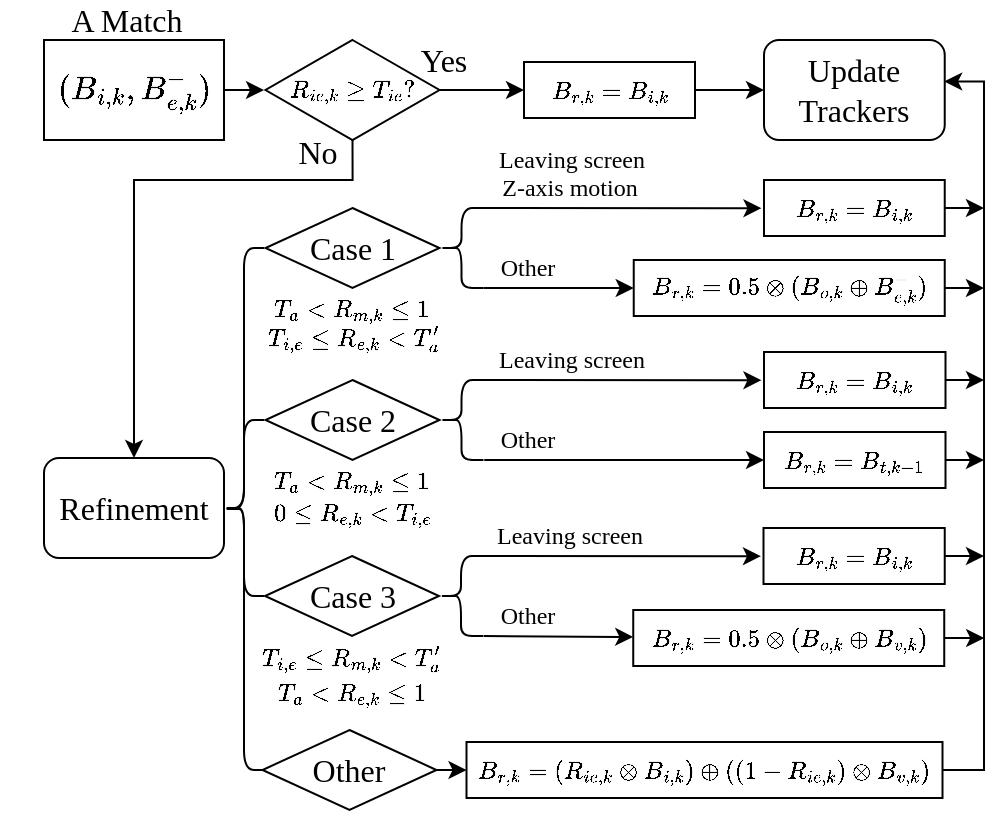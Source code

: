 <mxfile version="14.1.9" type="github">
  <diagram id="Qn42R70UaVbtTuVgpsIn" name="Page-1">
    <mxGraphModel dx="750" dy="318" grid="0" gridSize="10" guides="1" tooltips="1" connect="1" arrows="1" fold="1" page="1" pageScale="1" pageWidth="850" pageHeight="1100" math="1" shadow="0">
      <root>
        <mxCell id="0" />
        <mxCell id="1" parent="0" />
        <mxCell id="oPkie0pvq-3ybUJgwecn-9" style="edgeStyle=orthogonalEdgeStyle;rounded=0;orthogonalLoop=1;jettySize=auto;html=1;exitX=1;exitY=0.5;exitDx=0;exitDy=0;fontSize=16;fontFamily=Times New Roman;" edge="1" parent="1" source="oPkie0pvq-3ybUJgwecn-1">
          <mxGeometry relative="1" as="geometry">
            <mxPoint x="320" y="195.0" as="targetPoint" />
          </mxGeometry>
        </mxCell>
        <mxCell id="oPkie0pvq-3ybUJgwecn-1" value="$$({{B}_{i,k}},{{B}}_{e,k}^{-})$$" style="rounded=0;whiteSpace=wrap;html=1;fontSize=16;fontFamily=Times New Roman;" vertex="1" parent="1">
          <mxGeometry x="210" y="170" width="90" height="50" as="geometry" />
        </mxCell>
        <mxCell id="oPkie0pvq-3ybUJgwecn-2" value="A Match" style="text;html=1;strokeColor=none;fillColor=none;align=center;verticalAlign=middle;whiteSpace=wrap;rounded=0;fontSize=16;fontFamily=Times New Roman;" vertex="1" parent="1">
          <mxGeometry x="214.25" y="150" width="75" height="20" as="geometry" />
        </mxCell>
        <mxCell id="oPkie0pvq-3ybUJgwecn-21" style="edgeStyle=orthogonalEdgeStyle;rounded=0;orthogonalLoop=1;jettySize=auto;html=1;entryX=0;entryY=0.5;entryDx=0;entryDy=0;fontSize=16;fontFamily=Times New Roman;exitX=1;exitY=0.5;exitDx=0;exitDy=0;" edge="1" parent="1" source="oPkie0pvq-3ybUJgwecn-149" target="oPkie0pvq-3ybUJgwecn-14">
          <mxGeometry relative="1" as="geometry">
            <mxPoint x="520" y="200" as="sourcePoint" />
          </mxGeometry>
        </mxCell>
        <mxCell id="oPkie0pvq-3ybUJgwecn-13" value="Yes" style="text;html=1;strokeColor=none;fillColor=none;align=center;verticalAlign=middle;whiteSpace=wrap;rounded=0;fontSize=16;fontFamily=Times New Roman;" vertex="1" parent="1">
          <mxGeometry x="389.75" y="170" width="40" height="20" as="geometry" />
        </mxCell>
        <mxCell id="oPkie0pvq-3ybUJgwecn-14" value="Update Trackers" style="rounded=1;whiteSpace=wrap;html=1;fontSize=16;fontFamily=Times New Roman;" vertex="1" parent="1">
          <mxGeometry x="570" y="170" width="90.37" height="50" as="geometry" />
        </mxCell>
        <mxCell id="oPkie0pvq-3ybUJgwecn-17" value="Refinement" style="rounded=1;whiteSpace=wrap;html=1;fontSize=16;fontFamily=Times New Roman;" vertex="1" parent="1">
          <mxGeometry x="210" y="379" width="90" height="50" as="geometry" />
        </mxCell>
        <mxCell id="oPkie0pvq-3ybUJgwecn-19" value="No" style="text;html=1;strokeColor=none;fillColor=none;align=center;verticalAlign=middle;whiteSpace=wrap;rounded=0;fontSize=16;fontFamily=Times New Roman;" vertex="1" parent="1">
          <mxGeometry x="327" y="216" width="40" height="20" as="geometry" />
        </mxCell>
        <mxCell id="oPkie0pvq-3ybUJgwecn-22" value="" style="shape=curlyBracket;whiteSpace=wrap;html=1;rounded=1;size=0.5;fontSize=16;fontFamily=Times New Roman;" vertex="1" parent="1">
          <mxGeometry x="300" y="274" width="20" height="261" as="geometry" />
        </mxCell>
        <mxCell id="oPkie0pvq-3ybUJgwecn-29" value="Case 1" style="rhombus;whiteSpace=wrap;html=1;fontSize=16;fontFamily=Times New Roman;" vertex="1" parent="1">
          <mxGeometry x="320.75" y="254" width="87" height="40" as="geometry" />
        </mxCell>
        <mxCell id="oPkie0pvq-3ybUJgwecn-30" value="$$T_{i,e} \leq {R}_{e,k}&amp;nbsp; &amp;nbsp; &amp;lt; T_{a}&#39;$$" style="text;html=1;strokeColor=none;fillColor=none;align=center;verticalAlign=middle;whiteSpace=wrap;rounded=0;fontSize=12;fontFamily=Times New Roman;" vertex="1" parent="1">
          <mxGeometry x="305" y="309" width="118.5" height="20" as="geometry" />
        </mxCell>
        <mxCell id="oPkie0pvq-3ybUJgwecn-31" value="&lt;span style=&quot;color: rgb(0, 0, 0); font-size: 12px; font-style: normal; font-weight: 400; letter-spacing: normal; text-align: center; text-indent: 0px; text-transform: none; word-spacing: 0px; background-color: rgb(248, 249, 250); display: inline; float: none;&quot;&gt;$$T_{a}&amp;lt;{R}_{m,k}\leq 1$$&lt;/span&gt;" style="text;html=1;strokeColor=none;fillColor=none;align=center;verticalAlign=middle;whiteSpace=wrap;rounded=0;fontSize=12;fontFamily=Times New Roman;" vertex="1" parent="1">
          <mxGeometry x="314.25" y="294" width="100" height="20" as="geometry" />
        </mxCell>
        <mxCell id="oPkie0pvq-3ybUJgwecn-40" value="$$0 \leq {R}_{e,k} &amp;lt; T_{i,e}$$" style="text;html=1;strokeColor=none;fillColor=none;align=center;verticalAlign=middle;whiteSpace=wrap;rounded=0;fontSize=12;fontFamily=Times New Roman;" vertex="1" parent="1">
          <mxGeometry x="314.25" y="396" width="100" height="20" as="geometry" />
        </mxCell>
        <mxCell id="oPkie0pvq-3ybUJgwecn-41" value="&#xa;&#xa;&lt;span style=&quot;color: rgb(0, 0, 0); font-size: 12px; font-style: normal; font-weight: 400; letter-spacing: normal; text-align: center; text-indent: 0px; text-transform: none; word-spacing: 0px; background-color: rgb(248, 249, 250); display: inline; float: none;&quot;&gt;$$T_{a}&amp;lt;{R}_{m,k} \leq 1$$&lt;/span&gt;&#xa;&#xa;" style="text;html=1;strokeColor=none;fillColor=none;align=center;verticalAlign=middle;whiteSpace=wrap;rounded=0;fontSize=12;fontFamily=Times New Roman;" vertex="1" parent="1">
          <mxGeometry x="314.25" y="380" width="100" height="20" as="geometry" />
        </mxCell>
        <mxCell id="oPkie0pvq-3ybUJgwecn-43" value="$$T_{a}&amp;lt;{R}_{e,k} \leq 1$$" style="text;html=1;strokeColor=none;fillColor=none;align=center;verticalAlign=middle;whiteSpace=wrap;rounded=0;fontSize=12;fontFamily=Times New Roman;" vertex="1" parent="1">
          <mxGeometry x="299.25" y="485" width="130" height="21" as="geometry" />
        </mxCell>
        <mxCell id="oPkie0pvq-3ybUJgwecn-44" value="$$T_{i,e} \leq {R}_{m,k} &amp;lt; T_{a}^{\prime}$$" style="text;html=1;strokeColor=none;fillColor=none;align=center;verticalAlign=middle;whiteSpace=wrap;rounded=0;fontSize=12;fontFamily=Times New Roman;" vertex="1" parent="1">
          <mxGeometry x="289.25" y="468" width="150" height="22" as="geometry" />
        </mxCell>
        <mxCell id="oPkie0pvq-3ybUJgwecn-147" style="edgeStyle=orthogonalEdgeStyle;rounded=0;orthogonalLoop=1;jettySize=auto;html=1;exitX=1;exitY=0.5;exitDx=0;exitDy=0;entryX=0;entryY=0.5;entryDx=0;entryDy=0;fontFamily=Times New Roman;fontSize=13;" edge="1" parent="1" target="oPkie0pvq-3ybUJgwecn-140">
          <mxGeometry relative="1" as="geometry">
            <mxPoint x="406.25" y="535" as="sourcePoint" />
          </mxGeometry>
        </mxCell>
        <mxCell id="oPkie0pvq-3ybUJgwecn-45" value="Other" style="rhombus;whiteSpace=wrap;html=1;fontSize=16;fontFamily=Times New Roman;" vertex="1" parent="1">
          <mxGeometry x="319.25" y="515" width="87" height="40" as="geometry" />
        </mxCell>
        <mxCell id="oPkie0pvq-3ybUJgwecn-49" value="" style="shape=curlyBracket;whiteSpace=wrap;html=1;rounded=1;size=0.5;fontSize=16;fontFamily=Times New Roman;" vertex="1" parent="1">
          <mxGeometry x="300" y="360" width="20" height="88" as="geometry" />
        </mxCell>
        <mxCell id="oPkie0pvq-3ybUJgwecn-56" value="&lt;p style=&quot;font-size: 12px;&quot;&gt;&lt;font style=&quot;font-size: 12px; line-height: 320%;&quot;&gt;Leaving screen&lt;/font&gt;&lt;/p&gt;" style="text;html=1;strokeColor=none;fillColor=none;align=center;verticalAlign=middle;whiteSpace=wrap;rounded=0;fontSize=12;horizontal=1;fontFamily=Times New Roman;" vertex="1" parent="1">
          <mxGeometry x="423.5" y="220" width="100" height="20" as="geometry" />
        </mxCell>
        <mxCell id="oPkie0pvq-3ybUJgwecn-60" value="&lt;p style=&quot;font-size: 12px&quot;&gt;&lt;font style=&quot;font-size: 12px ; line-height: 320%&quot;&gt;Z-axis motion&lt;/font&gt;&lt;/p&gt;" style="text;html=1;strokeColor=none;fillColor=none;align=center;verticalAlign=middle;whiteSpace=wrap;rounded=0;fontSize=12;horizontal=1;fontFamily=Times New Roman;" vertex="1" parent="1">
          <mxGeometry x="422.75" y="234" width="100" height="20" as="geometry" />
        </mxCell>
        <mxCell id="oPkie0pvq-3ybUJgwecn-161" style="edgeStyle=orthogonalEdgeStyle;rounded=0;orthogonalLoop=1;jettySize=auto;html=1;exitX=1;exitY=0.5;exitDx=0;exitDy=0;fontFamily=Times New Roman;fontSize=13;" edge="1" parent="1" source="oPkie0pvq-3ybUJgwecn-64">
          <mxGeometry relative="1" as="geometry">
            <mxPoint x="680" y="254.143" as="targetPoint" />
          </mxGeometry>
        </mxCell>
        <mxCell id="oPkie0pvq-3ybUJgwecn-64" value="$${{B}}_{r,k} = {{B}_{i,k}}$$" style="rounded=0;whiteSpace=wrap;html=1;fontSize=12;fontFamily=Times New Roman;" vertex="1" parent="1">
          <mxGeometry x="570" y="240" width="90.37" height="28" as="geometry" />
        </mxCell>
        <mxCell id="oPkie0pvq-3ybUJgwecn-160" style="edgeStyle=orthogonalEdgeStyle;rounded=0;orthogonalLoop=1;jettySize=auto;html=1;exitX=1;exitY=0.5;exitDx=0;exitDy=0;fontFamily=Times New Roman;fontSize=13;" edge="1" parent="1" source="oPkie0pvq-3ybUJgwecn-73">
          <mxGeometry relative="1" as="geometry">
            <mxPoint x="680" y="294.143" as="targetPoint" />
          </mxGeometry>
        </mxCell>
        <mxCell id="oPkie0pvq-3ybUJgwecn-73" value="$${{B}}_{r,k}= 0.5\otimes&amp;nbsp; ({{B}}_{o,k} \oplus {{B}}_{e,k}^{-} )$$" style="rounded=0;whiteSpace=wrap;html=1;fontSize=12;fontFamily=Times New Roman;" vertex="1" parent="1">
          <mxGeometry x="504.87" y="280" width="155.5" height="28" as="geometry" />
        </mxCell>
        <mxCell id="oPkie0pvq-3ybUJgwecn-86" value="" style="shape=curlyBracket;whiteSpace=wrap;html=1;rounded=1;size=0.5;fontSize=16;fontFamily=Times New Roman;" vertex="1" parent="1">
          <mxGeometry x="407.75" y="254" width="22" height="40" as="geometry" />
        </mxCell>
        <mxCell id="oPkie0pvq-3ybUJgwecn-88" value="" style="endArrow=classic;html=1;fontSize=12;exitX=0.911;exitY=0.001;exitDx=0;exitDy=0;exitPerimeter=0;entryX=-0.014;entryY=0.504;entryDx=0;entryDy=0;entryPerimeter=0;fontFamily=Times New Roman;" edge="1" parent="1" source="oPkie0pvq-3ybUJgwecn-86" target="oPkie0pvq-3ybUJgwecn-64">
          <mxGeometry width="50" height="50" relative="1" as="geometry">
            <mxPoint x="473.5" y="248" as="sourcePoint" />
            <mxPoint x="523.5" y="198" as="targetPoint" />
          </mxGeometry>
        </mxCell>
        <mxCell id="oPkie0pvq-3ybUJgwecn-89" value="" style="endArrow=classic;html=1;fontSize=12;entryX=0;entryY=0.5;entryDx=0;entryDy=0;fontFamily=Times New Roman;" edge="1" parent="1" target="oPkie0pvq-3ybUJgwecn-73">
          <mxGeometry width="50" height="50" relative="1" as="geometry">
            <mxPoint x="429.75" y="294" as="sourcePoint" />
            <mxPoint x="518.5" y="255" as="targetPoint" />
          </mxGeometry>
        </mxCell>
        <mxCell id="oPkie0pvq-3ybUJgwecn-90" value="&lt;p style=&quot;font-size: 12px&quot;&gt;&lt;font style=&quot;font-size: 12px ; line-height: 320%&quot;&gt;Other&lt;/font&gt;&lt;/p&gt;" style="text;html=1;strokeColor=none;fillColor=none;align=center;verticalAlign=middle;whiteSpace=wrap;rounded=0;fontSize=12;horizontal=1;fontFamily=Times New Roman;" vertex="1" parent="1">
          <mxGeometry x="429.75" y="274" width="44" height="20" as="geometry" />
        </mxCell>
        <mxCell id="oPkie0pvq-3ybUJgwecn-158" style="edgeStyle=orthogonalEdgeStyle;rounded=0;orthogonalLoop=1;jettySize=auto;html=1;exitX=1;exitY=0.5;exitDx=0;exitDy=0;fontFamily=Times New Roman;fontSize=13;" edge="1" parent="1" source="oPkie0pvq-3ybUJgwecn-94">
          <mxGeometry relative="1" as="geometry">
            <mxPoint x="680" y="379.857" as="targetPoint" />
          </mxGeometry>
        </mxCell>
        <mxCell id="oPkie0pvq-3ybUJgwecn-94" value="$${{B}}_{r,k} =&amp;nbsp; {{B}}_{t,k-1}$$" style="rounded=0;whiteSpace=wrap;html=1;fontSize=12;fontFamily=Times New Roman;" vertex="1" parent="1">
          <mxGeometry x="570" y="366" width="90.75" height="28" as="geometry" />
        </mxCell>
        <mxCell id="oPkie0pvq-3ybUJgwecn-109" value="&lt;p style=&quot;font-size: 12px;&quot;&gt;&lt;font style=&quot;font-size: 12px; line-height: 320%;&quot;&gt;Leaving screen&lt;/font&gt;&lt;/p&gt;" style="text;html=1;strokeColor=none;fillColor=none;align=center;verticalAlign=middle;whiteSpace=wrap;rounded=0;fontSize=12;horizontal=1;fontFamily=Times New Roman;" vertex="1" parent="1">
          <mxGeometry x="423.88" y="320" width="100" height="20" as="geometry" />
        </mxCell>
        <mxCell id="oPkie0pvq-3ybUJgwecn-159" style="edgeStyle=orthogonalEdgeStyle;rounded=0;orthogonalLoop=1;jettySize=auto;html=1;exitX=1;exitY=0.5;exitDx=0;exitDy=0;fontFamily=Times New Roman;fontSize=13;" edge="1" parent="1" source="oPkie0pvq-3ybUJgwecn-111">
          <mxGeometry relative="1" as="geometry">
            <mxPoint x="680" y="339.857" as="targetPoint" />
          </mxGeometry>
        </mxCell>
        <mxCell id="oPkie0pvq-3ybUJgwecn-111" value="$${{B}}_{r,k} = {{B}_{i,k}}$$" style="rounded=0;whiteSpace=wrap;html=1;fontSize=12;fontFamily=Times New Roman;" vertex="1" parent="1">
          <mxGeometry x="570" y="326" width="90.75" height="28" as="geometry" />
        </mxCell>
        <mxCell id="oPkie0pvq-3ybUJgwecn-113" value="" style="shape=curlyBracket;whiteSpace=wrap;html=1;rounded=1;size=0.5;fontSize=16;fontFamily=Times New Roman;" vertex="1" parent="1">
          <mxGeometry x="407.75" y="340" width="22" height="40" as="geometry" />
        </mxCell>
        <mxCell id="oPkie0pvq-3ybUJgwecn-114" value="" style="endArrow=classic;html=1;fontSize=12;exitX=0.911;exitY=0.001;exitDx=0;exitDy=0;exitPerimeter=0;entryX=-0.014;entryY=0.504;entryDx=0;entryDy=0;entryPerimeter=0;fontFamily=Times New Roman;" edge="1" parent="1" source="oPkie0pvq-3ybUJgwecn-113" target="oPkie0pvq-3ybUJgwecn-111">
          <mxGeometry width="50" height="50" relative="1" as="geometry">
            <mxPoint x="473.88" y="334" as="sourcePoint" />
            <mxPoint x="523.88" y="284" as="targetPoint" />
          </mxGeometry>
        </mxCell>
        <mxCell id="oPkie0pvq-3ybUJgwecn-115" value="" style="endArrow=classic;html=1;fontSize=12;fontFamily=Times New Roman;" edge="1" parent="1" target="oPkie0pvq-3ybUJgwecn-94">
          <mxGeometry width="50" height="50" relative="1" as="geometry">
            <mxPoint x="430.13" y="380" as="sourcePoint" />
            <mxPoint x="474.63" y="380" as="targetPoint" />
          </mxGeometry>
        </mxCell>
        <mxCell id="oPkie0pvq-3ybUJgwecn-116" value="&lt;p style=&quot;font-size: 12px&quot;&gt;&lt;font style=&quot;font-size: 12px ; line-height: 320%&quot;&gt;Other&lt;/font&gt;&lt;/p&gt;" style="text;html=1;strokeColor=none;fillColor=none;align=center;verticalAlign=middle;whiteSpace=wrap;rounded=0;fontSize=12;horizontal=1;fontFamily=Times New Roman;" vertex="1" parent="1">
          <mxGeometry x="429.75" y="360" width="44" height="20" as="geometry" />
        </mxCell>
        <mxCell id="oPkie0pvq-3ybUJgwecn-156" style="edgeStyle=orthogonalEdgeStyle;rounded=0;orthogonalLoop=1;jettySize=auto;html=1;fontFamily=Times New Roman;fontSize=13;" edge="1" parent="1" source="oPkie0pvq-3ybUJgwecn-117">
          <mxGeometry relative="1" as="geometry">
            <mxPoint x="680" y="469" as="targetPoint" />
          </mxGeometry>
        </mxCell>
        <mxCell id="oPkie0pvq-3ybUJgwecn-117" value="$${{B}}_{r,k} =&amp;nbsp; 0.5 \otimes ({{B}}_{o,k} \oplus {{B}}_{v,k} ) $$" style="rounded=0;whiteSpace=wrap;html=1;fontSize=12;fontFamily=Times New Roman;" vertex="1" parent="1">
          <mxGeometry x="504.62" y="455" width="155.5" height="28" as="geometry" />
        </mxCell>
        <mxCell id="oPkie0pvq-3ybUJgwecn-118" value="&lt;p style=&quot;font-size: 12px;&quot;&gt;&lt;font style=&quot;font-size: 12px; line-height: 320%;&quot;&gt;Leaving screen&lt;/font&gt;&lt;/p&gt;" style="text;html=1;strokeColor=none;fillColor=none;align=center;verticalAlign=middle;whiteSpace=wrap;rounded=0;fontSize=12;horizontal=1;fontFamily=Times New Roman;" vertex="1" parent="1">
          <mxGeometry x="422.5" y="408" width="100" height="20" as="geometry" />
        </mxCell>
        <mxCell id="oPkie0pvq-3ybUJgwecn-157" style="edgeStyle=orthogonalEdgeStyle;rounded=0;orthogonalLoop=1;jettySize=auto;html=1;exitX=1;exitY=0.5;exitDx=0;exitDy=0;fontFamily=Times New Roman;fontSize=13;" edge="1" parent="1" source="oPkie0pvq-3ybUJgwecn-119">
          <mxGeometry relative="1" as="geometry">
            <mxPoint x="680" y="427.857" as="targetPoint" />
          </mxGeometry>
        </mxCell>
        <mxCell id="oPkie0pvq-3ybUJgwecn-119" value="$${{B}}_{r,k} = {{B}_{i,k}}$$" style="rounded=0;whiteSpace=wrap;html=1;fontSize=12;fontFamily=Times New Roman;" vertex="1" parent="1">
          <mxGeometry x="569.75" y="414" width="90.62" height="28" as="geometry" />
        </mxCell>
        <mxCell id="oPkie0pvq-3ybUJgwecn-120" value="" style="shape=curlyBracket;whiteSpace=wrap;html=1;rounded=1;size=0.5;fontSize=16;fontFamily=Times New Roman;" vertex="1" parent="1">
          <mxGeometry x="407.5" y="428" width="22" height="40" as="geometry" />
        </mxCell>
        <mxCell id="oPkie0pvq-3ybUJgwecn-121" value="" style="endArrow=classic;html=1;fontSize=12;exitX=0.911;exitY=0.001;exitDx=0;exitDy=0;exitPerimeter=0;entryX=-0.014;entryY=0.504;entryDx=0;entryDy=0;entryPerimeter=0;fontFamily=Times New Roman;" edge="1" parent="1" source="oPkie0pvq-3ybUJgwecn-120" target="oPkie0pvq-3ybUJgwecn-119">
          <mxGeometry width="50" height="50" relative="1" as="geometry">
            <mxPoint x="473.5" y="422" as="sourcePoint" />
            <mxPoint x="523.5" y="372" as="targetPoint" />
          </mxGeometry>
        </mxCell>
        <mxCell id="oPkie0pvq-3ybUJgwecn-122" value="" style="endArrow=classic;html=1;fontSize=12;fontFamily=Times New Roman;" edge="1" parent="1" target="oPkie0pvq-3ybUJgwecn-117">
          <mxGeometry width="50" height="50" relative="1" as="geometry">
            <mxPoint x="429.75" y="468" as="sourcePoint" />
            <mxPoint x="474.25" y="468" as="targetPoint" />
          </mxGeometry>
        </mxCell>
        <mxCell id="oPkie0pvq-3ybUJgwecn-123" value="&lt;p style=&quot;font-size: 12px&quot;&gt;&lt;font style=&quot;font-size: 12px ; line-height: 320%&quot;&gt;Other&lt;/font&gt;&lt;/p&gt;" style="text;html=1;strokeColor=none;fillColor=none;align=center;verticalAlign=middle;whiteSpace=wrap;rounded=0;fontSize=12;horizontal=1;fontFamily=Times New Roman;" vertex="1" parent="1">
          <mxGeometry x="429.5" y="448" width="44" height="20" as="geometry" />
        </mxCell>
        <mxCell id="oPkie0pvq-3ybUJgwecn-155" style="edgeStyle=orthogonalEdgeStyle;rounded=0;orthogonalLoop=1;jettySize=auto;html=1;entryX=0.997;entryY=0.414;entryDx=0;entryDy=0;entryPerimeter=0;fontFamily=Times New Roman;fontSize=13;" edge="1" parent="1" source="oPkie0pvq-3ybUJgwecn-140" target="oPkie0pvq-3ybUJgwecn-14">
          <mxGeometry relative="1" as="geometry">
            <Array as="points">
              <mxPoint x="680" y="535" />
              <mxPoint x="680" y="191" />
            </Array>
          </mxGeometry>
        </mxCell>
        <mxCell id="oPkie0pvq-3ybUJgwecn-140" value="$${B}_{r,k} = \left({R}_{ie,k} \otimes {{B}_{i,k}} \right) \oplus \left(\left(1-&amp;nbsp; {R}_{ie,k} \right) \otimes {{B}}_{v,k} \right)$$" style="rounded=0;whiteSpace=wrap;html=1;fontSize=12;fontFamily=Times New Roman;" vertex="1" parent="1">
          <mxGeometry x="421.25" y="521" width="238" height="28" as="geometry" />
        </mxCell>
        <mxCell id="oPkie0pvq-3ybUJgwecn-144" value="Case 3" style="rhombus;whiteSpace=wrap;html=1;fontSize=16;fontFamily=Times New Roman;" vertex="1" parent="1">
          <mxGeometry x="320.5" y="428" width="87" height="40" as="geometry" />
        </mxCell>
        <mxCell id="oPkie0pvq-3ybUJgwecn-145" value="Case 2" style="rhombus;whiteSpace=wrap;html=1;fontSize=16;fontFamily=Times New Roman;" vertex="1" parent="1">
          <mxGeometry x="320.75" y="340" width="87" height="40" as="geometry" />
        </mxCell>
        <mxCell id="oPkie0pvq-3ybUJgwecn-151" style="edgeStyle=orthogonalEdgeStyle;rounded=0;orthogonalLoop=1;jettySize=auto;html=1;exitX=1;exitY=0.5;exitDx=0;exitDy=0;entryX=0;entryY=0.5;entryDx=0;entryDy=0;fontFamily=Times New Roman;fontSize=13;" edge="1" parent="1" source="oPkie0pvq-3ybUJgwecn-146" target="oPkie0pvq-3ybUJgwecn-149">
          <mxGeometry relative="1" as="geometry" />
        </mxCell>
        <mxCell id="oPkie0pvq-3ybUJgwecn-152" style="edgeStyle=orthogonalEdgeStyle;rounded=0;orthogonalLoop=1;jettySize=auto;html=1;exitX=0.5;exitY=1;exitDx=0;exitDy=0;entryX=0.5;entryY=0;entryDx=0;entryDy=0;fontFamily=Times New Roman;fontSize=13;" edge="1" parent="1" source="oPkie0pvq-3ybUJgwecn-146" target="oPkie0pvq-3ybUJgwecn-17">
          <mxGeometry relative="1" as="geometry">
            <Array as="points">
              <mxPoint x="364" y="240" />
              <mxPoint x="255" y="240" />
            </Array>
          </mxGeometry>
        </mxCell>
        <mxCell id="oPkie0pvq-3ybUJgwecn-146" value="&lt;font style=&quot;font-size: 12px&quot;&gt;$${R}_{ie,k} \geq T_{ie} ? $$&lt;/font&gt;" style="rhombus;whiteSpace=wrap;html=1;fontSize=14;fontFamily=Times New Roman;" vertex="1" parent="1">
          <mxGeometry x="320.75" y="170" width="87" height="50" as="geometry" />
        </mxCell>
        <mxCell id="oPkie0pvq-3ybUJgwecn-149" value="$${{B}}_{r,k} = {{B}_{i,k}}$$" style="rounded=0;whiteSpace=wrap;html=1;fontSize=12;fontFamily=Times New Roman;" vertex="1" parent="1">
          <mxGeometry x="450" y="181" width="85.5" height="28" as="geometry" />
        </mxCell>
      </root>
    </mxGraphModel>
  </diagram>
</mxfile>
